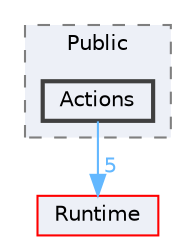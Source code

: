 digraph "Actions"
{
 // INTERACTIVE_SVG=YES
 // LATEX_PDF_SIZE
  bgcolor="transparent";
  edge [fontname=Helvetica,fontsize=10,labelfontname=Helvetica,labelfontsize=10];
  node [fontname=Helvetica,fontsize=10,shape=box,height=0.2,width=0.4];
  compound=true
  subgraph clusterdir_fc9a3204f273c19bc0b447b2e12d0d11 {
    graph [ bgcolor="#edf0f7", pencolor="grey50", label="Public", fontname=Helvetica,fontsize=10 style="filled,dashed", URL="dir_fc9a3204f273c19bc0b447b2e12d0d11.html",tooltip=""]
  dir_3ecb6eb2f5f3a4f3725f50dce501d19a [label="Actions", fillcolor="#edf0f7", color="grey25", style="filled,bold", URL="dir_3ecb6eb2f5f3a4f3725f50dce501d19a.html",tooltip=""];
  }
  dir_7536b172fbd480bfd146a1b1acd6856b [label="Runtime", fillcolor="#edf0f7", color="red", style="filled", URL="dir_7536b172fbd480bfd146a1b1acd6856b.html",tooltip=""];
  dir_3ecb6eb2f5f3a4f3725f50dce501d19a->dir_7536b172fbd480bfd146a1b1acd6856b [headlabel="5", labeldistance=1.5 headhref="dir_000008_000984.html" href="dir_000008_000984.html" color="steelblue1" fontcolor="steelblue1"];
}

